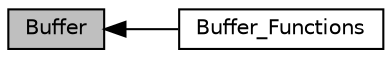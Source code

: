 digraph "Buffer"
{
  edge [fontname="Helvetica",fontsize="10",labelfontname="Helvetica",labelfontsize="10"];
  node [fontname="Helvetica",fontsize="10",shape=record];
  rankdir=LR;
  Node1 [label="Buffer_Functions",height=0.2,width=0.4,color="black", fillcolor="white", style="filled",URL="$group___buffer___functions.html",tooltip="Library Functions. "];
  Node0 [label="Buffer",height=0.2,width=0.4,color="black", fillcolor="grey75", style="filled", fontcolor="black"];
  Node0->Node1 [shape=plaintext, dir="back", style="solid"];
}
